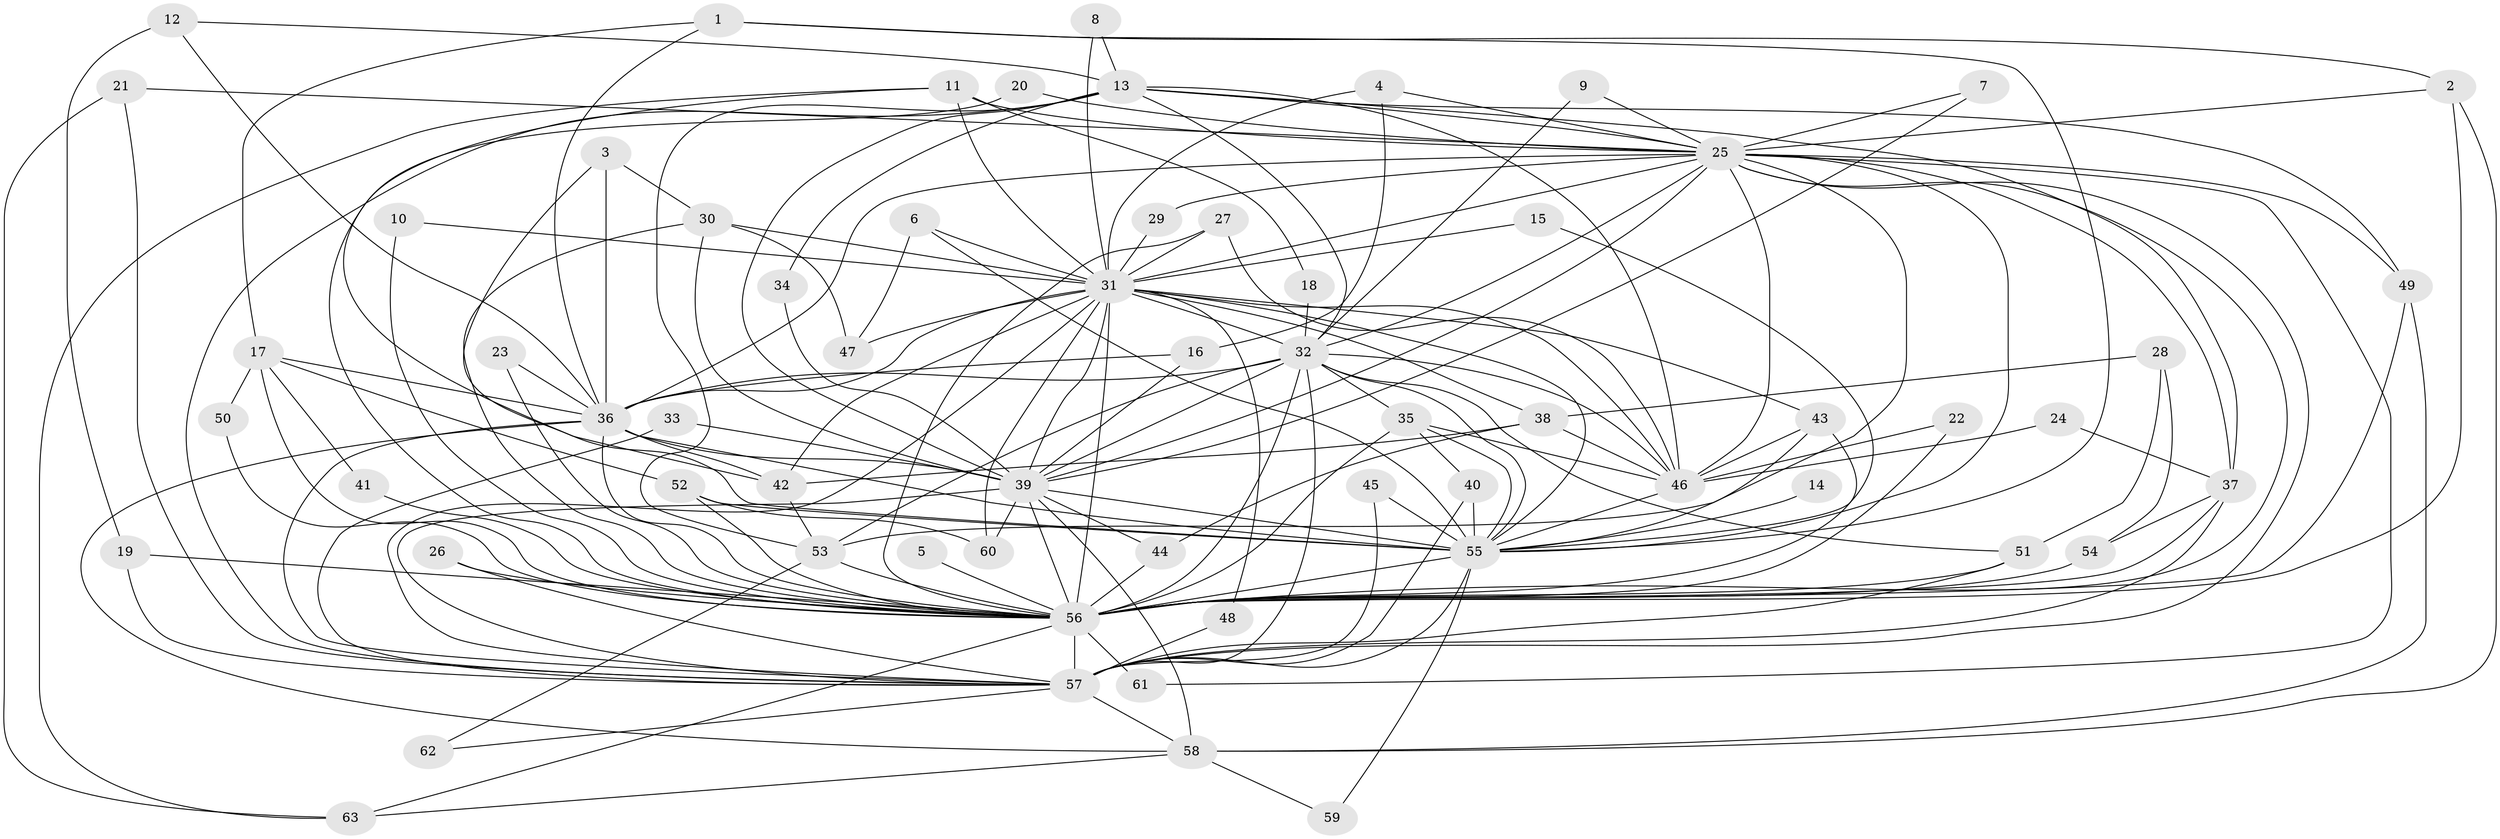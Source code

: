 // original degree distribution, {22: 0.008, 19: 0.032, 35: 0.008, 18: 0.008, 16: 0.008, 24: 0.008, 25: 0.008, 11: 0.008, 4: 0.144, 7: 0.008, 9: 0.008, 2: 0.544, 6: 0.016, 5: 0.032, 3: 0.152, 10: 0.008}
// Generated by graph-tools (version 1.1) at 2025/49/03/09/25 03:49:38]
// undirected, 63 vertices, 172 edges
graph export_dot {
graph [start="1"]
  node [color=gray90,style=filled];
  1;
  2;
  3;
  4;
  5;
  6;
  7;
  8;
  9;
  10;
  11;
  12;
  13;
  14;
  15;
  16;
  17;
  18;
  19;
  20;
  21;
  22;
  23;
  24;
  25;
  26;
  27;
  28;
  29;
  30;
  31;
  32;
  33;
  34;
  35;
  36;
  37;
  38;
  39;
  40;
  41;
  42;
  43;
  44;
  45;
  46;
  47;
  48;
  49;
  50;
  51;
  52;
  53;
  54;
  55;
  56;
  57;
  58;
  59;
  60;
  61;
  62;
  63;
  1 -- 2 [weight=1.0];
  1 -- 17 [weight=1.0];
  1 -- 36 [weight=1.0];
  1 -- 55 [weight=1.0];
  2 -- 25 [weight=1.0];
  2 -- 56 [weight=1.0];
  2 -- 58 [weight=1.0];
  3 -- 30 [weight=1.0];
  3 -- 36 [weight=1.0];
  3 -- 55 [weight=1.0];
  4 -- 16 [weight=1.0];
  4 -- 25 [weight=1.0];
  4 -- 31 [weight=1.0];
  5 -- 56 [weight=1.0];
  6 -- 31 [weight=1.0];
  6 -- 47 [weight=1.0];
  6 -- 55 [weight=1.0];
  7 -- 25 [weight=1.0];
  7 -- 39 [weight=1.0];
  8 -- 13 [weight=1.0];
  8 -- 31 [weight=1.0];
  9 -- 25 [weight=1.0];
  9 -- 32 [weight=1.0];
  10 -- 31 [weight=1.0];
  10 -- 56 [weight=1.0];
  11 -- 18 [weight=1.0];
  11 -- 25 [weight=1.0];
  11 -- 31 [weight=2.0];
  11 -- 42 [weight=1.0];
  11 -- 63 [weight=1.0];
  12 -- 13 [weight=1.0];
  12 -- 19 [weight=1.0];
  12 -- 36 [weight=1.0];
  13 -- 25 [weight=1.0];
  13 -- 32 [weight=1.0];
  13 -- 34 [weight=1.0];
  13 -- 37 [weight=1.0];
  13 -- 39 [weight=1.0];
  13 -- 46 [weight=1.0];
  13 -- 49 [weight=1.0];
  13 -- 53 [weight=1.0];
  13 -- 57 [weight=1.0];
  14 -- 55 [weight=1.0];
  15 -- 31 [weight=1.0];
  15 -- 55 [weight=1.0];
  16 -- 36 [weight=1.0];
  16 -- 39 [weight=1.0];
  17 -- 36 [weight=1.0];
  17 -- 41 [weight=1.0];
  17 -- 50 [weight=1.0];
  17 -- 52 [weight=1.0];
  17 -- 56 [weight=1.0];
  18 -- 32 [weight=1.0];
  19 -- 56 [weight=1.0];
  19 -- 57 [weight=1.0];
  20 -- 25 [weight=1.0];
  20 -- 56 [weight=1.0];
  21 -- 25 [weight=1.0];
  21 -- 57 [weight=1.0];
  21 -- 63 [weight=1.0];
  22 -- 46 [weight=1.0];
  22 -- 56 [weight=2.0];
  23 -- 36 [weight=1.0];
  23 -- 56 [weight=1.0];
  24 -- 37 [weight=1.0];
  24 -- 46 [weight=1.0];
  25 -- 29 [weight=1.0];
  25 -- 31 [weight=2.0];
  25 -- 32 [weight=1.0];
  25 -- 36 [weight=1.0];
  25 -- 37 [weight=1.0];
  25 -- 39 [weight=1.0];
  25 -- 46 [weight=1.0];
  25 -- 49 [weight=1.0];
  25 -- 53 [weight=1.0];
  25 -- 55 [weight=1.0];
  25 -- 56 [weight=2.0];
  25 -- 57 [weight=2.0];
  25 -- 61 [weight=1.0];
  26 -- 56 [weight=1.0];
  26 -- 57 [weight=1.0];
  27 -- 31 [weight=1.0];
  27 -- 46 [weight=1.0];
  27 -- 56 [weight=1.0];
  28 -- 38 [weight=2.0];
  28 -- 51 [weight=1.0];
  28 -- 54 [weight=1.0];
  29 -- 31 [weight=1.0];
  30 -- 31 [weight=1.0];
  30 -- 39 [weight=1.0];
  30 -- 47 [weight=1.0];
  30 -- 56 [weight=1.0];
  31 -- 32 [weight=4.0];
  31 -- 36 [weight=3.0];
  31 -- 38 [weight=1.0];
  31 -- 39 [weight=3.0];
  31 -- 42 [weight=1.0];
  31 -- 43 [weight=1.0];
  31 -- 46 [weight=1.0];
  31 -- 47 [weight=2.0];
  31 -- 48 [weight=1.0];
  31 -- 55 [weight=2.0];
  31 -- 56 [weight=4.0];
  31 -- 57 [weight=3.0];
  31 -- 60 [weight=1.0];
  32 -- 35 [weight=1.0];
  32 -- 36 [weight=1.0];
  32 -- 39 [weight=1.0];
  32 -- 46 [weight=1.0];
  32 -- 51 [weight=1.0];
  32 -- 53 [weight=1.0];
  32 -- 55 [weight=1.0];
  32 -- 56 [weight=2.0];
  32 -- 57 [weight=1.0];
  33 -- 39 [weight=1.0];
  33 -- 57 [weight=1.0];
  34 -- 39 [weight=1.0];
  35 -- 40 [weight=1.0];
  35 -- 46 [weight=1.0];
  35 -- 55 [weight=1.0];
  35 -- 56 [weight=2.0];
  36 -- 39 [weight=2.0];
  36 -- 42 [weight=1.0];
  36 -- 55 [weight=1.0];
  36 -- 56 [weight=2.0];
  36 -- 57 [weight=1.0];
  36 -- 58 [weight=1.0];
  37 -- 54 [weight=1.0];
  37 -- 56 [weight=2.0];
  37 -- 57 [weight=1.0];
  38 -- 42 [weight=1.0];
  38 -- 44 [weight=1.0];
  38 -- 46 [weight=1.0];
  39 -- 44 [weight=1.0];
  39 -- 55 [weight=1.0];
  39 -- 56 [weight=2.0];
  39 -- 57 [weight=1.0];
  39 -- 58 [weight=1.0];
  39 -- 60 [weight=1.0];
  40 -- 55 [weight=1.0];
  40 -- 57 [weight=2.0];
  41 -- 56 [weight=1.0];
  42 -- 53 [weight=1.0];
  43 -- 46 [weight=1.0];
  43 -- 55 [weight=1.0];
  43 -- 56 [weight=1.0];
  44 -- 56 [weight=1.0];
  45 -- 55 [weight=1.0];
  45 -- 57 [weight=1.0];
  46 -- 55 [weight=1.0];
  48 -- 57 [weight=1.0];
  49 -- 56 [weight=1.0];
  49 -- 58 [weight=1.0];
  50 -- 56 [weight=1.0];
  51 -- 56 [weight=1.0];
  51 -- 57 [weight=3.0];
  52 -- 55 [weight=1.0];
  52 -- 56 [weight=1.0];
  52 -- 60 [weight=1.0];
  53 -- 56 [weight=1.0];
  53 -- 62 [weight=1.0];
  54 -- 56 [weight=3.0];
  55 -- 56 [weight=2.0];
  55 -- 57 [weight=1.0];
  55 -- 59 [weight=1.0];
  56 -- 57 [weight=3.0];
  56 -- 61 [weight=1.0];
  56 -- 63 [weight=1.0];
  57 -- 58 [weight=1.0];
  57 -- 62 [weight=1.0];
  58 -- 59 [weight=1.0];
  58 -- 63 [weight=1.0];
}
